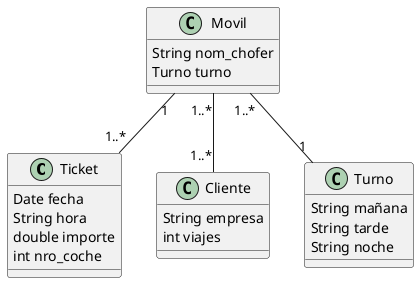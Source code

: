 En una empresa de Remis de nuestra ciudad, los móviles trabajan cubriendo 
tres turnos del día (mañana, tarde , noche) . Cuando un cliente solicita un 
viaje, se envía un auto que luego del recorrido, al cobrarle al cliente, te 
emite un ticket donde constan entre otros, los siguientes datos:
Fecha, hora importe, nro. de coche, etc.. Cada móvil es manejado siempre por el 
mismo chófer, y dicho móvil trabaja en un único turno. La empresa trabaja con 
clientes fijos que pertenecen a empresas a las cuales se les presta servicios 
(NO trabaja con pasajeros comunes). Par esto, los datos de los clientes están 
disponibles en un archivo y debe llevarse un registro de cada cliente con los 
viajes que realiza, permitiendo el control de quien ha solicitado los servicios 
para generar los informes pertinentes.

@startuml

class Ticket {
    Date fecha
    String hora
    double importe
    int nro_coche
}

class Movil { 
    String nom_chofer
    Turno turno
}

class Cliente {
    String empresa
    int viajes
}

class Turno { 
    String mañana
    String tarde
    String noche
}

Movil "1..*" -- "1" Turno
Movil "1" -- "1..*" Ticket
Movil "1..*" -- "1..*" Cliente

@enduml
